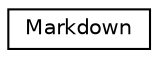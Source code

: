 digraph "类继承关系图"
{
 // INTERACTIVE_SVG=YES
 // LATEX_PDF_SIZE
  edge [fontname="Helvetica",fontsize="10",labelfontname="Helvetica",labelfontsize="10"];
  node [fontname="Helvetica",fontsize="10",shape=record];
  rankdir="LR";
  Node0 [label="Markdown",height=0.2,width=0.4,color="black", fillcolor="white", style="filled",URL="$d2/dc3/class_markdown.html",tooltip="Helper class to process markdown formatted text"];
}

